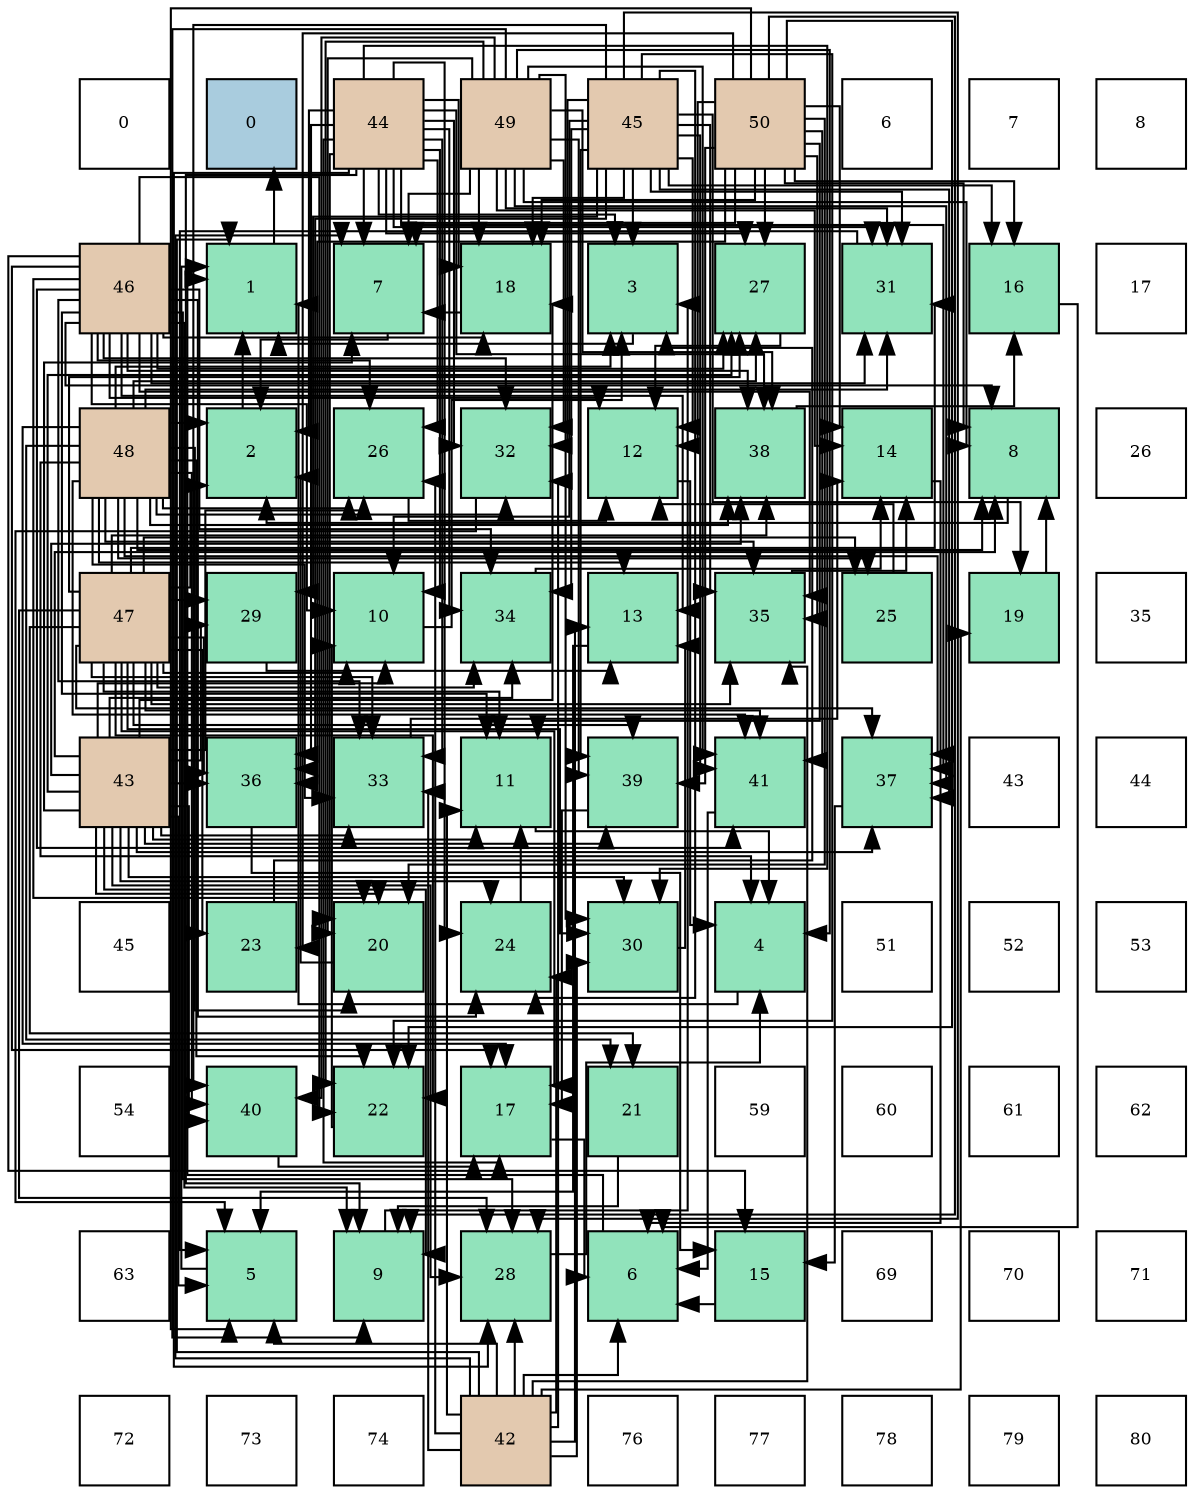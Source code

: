 digraph layout{
 rankdir=TB;
 splines=ortho;
 node [style=filled shape=square fixedsize=true width=0.6];
0[label="0", fontsize=8, fillcolor="#ffffff"];
1[label="0", fontsize=8, fillcolor="#a9ccde"];
2[label="44", fontsize=8, fillcolor="#e3c9af"];
3[label="49", fontsize=8, fillcolor="#e3c9af"];
4[label="45", fontsize=8, fillcolor="#e3c9af"];
5[label="50", fontsize=8, fillcolor="#e3c9af"];
6[label="6", fontsize=8, fillcolor="#ffffff"];
7[label="7", fontsize=8, fillcolor="#ffffff"];
8[label="8", fontsize=8, fillcolor="#ffffff"];
9[label="46", fontsize=8, fillcolor="#e3c9af"];
10[label="1", fontsize=8, fillcolor="#91e3bb"];
11[label="7", fontsize=8, fillcolor="#91e3bb"];
12[label="18", fontsize=8, fillcolor="#91e3bb"];
13[label="3", fontsize=8, fillcolor="#91e3bb"];
14[label="27", fontsize=8, fillcolor="#91e3bb"];
15[label="31", fontsize=8, fillcolor="#91e3bb"];
16[label="16", fontsize=8, fillcolor="#91e3bb"];
17[label="17", fontsize=8, fillcolor="#ffffff"];
18[label="48", fontsize=8, fillcolor="#e3c9af"];
19[label="2", fontsize=8, fillcolor="#91e3bb"];
20[label="26", fontsize=8, fillcolor="#91e3bb"];
21[label="32", fontsize=8, fillcolor="#91e3bb"];
22[label="12", fontsize=8, fillcolor="#91e3bb"];
23[label="38", fontsize=8, fillcolor="#91e3bb"];
24[label="14", fontsize=8, fillcolor="#91e3bb"];
25[label="8", fontsize=8, fillcolor="#91e3bb"];
26[label="26", fontsize=8, fillcolor="#ffffff"];
27[label="47", fontsize=8, fillcolor="#e3c9af"];
28[label="29", fontsize=8, fillcolor="#91e3bb"];
29[label="10", fontsize=8, fillcolor="#91e3bb"];
30[label="34", fontsize=8, fillcolor="#91e3bb"];
31[label="13", fontsize=8, fillcolor="#91e3bb"];
32[label="35", fontsize=8, fillcolor="#91e3bb"];
33[label="25", fontsize=8, fillcolor="#91e3bb"];
34[label="19", fontsize=8, fillcolor="#91e3bb"];
35[label="35", fontsize=8, fillcolor="#ffffff"];
36[label="43", fontsize=8, fillcolor="#e3c9af"];
37[label="36", fontsize=8, fillcolor="#91e3bb"];
38[label="33", fontsize=8, fillcolor="#91e3bb"];
39[label="11", fontsize=8, fillcolor="#91e3bb"];
40[label="39", fontsize=8, fillcolor="#91e3bb"];
41[label="41", fontsize=8, fillcolor="#91e3bb"];
42[label="37", fontsize=8, fillcolor="#91e3bb"];
43[label="43", fontsize=8, fillcolor="#ffffff"];
44[label="44", fontsize=8, fillcolor="#ffffff"];
45[label="45", fontsize=8, fillcolor="#ffffff"];
46[label="23", fontsize=8, fillcolor="#91e3bb"];
47[label="20", fontsize=8, fillcolor="#91e3bb"];
48[label="24", fontsize=8, fillcolor="#91e3bb"];
49[label="30", fontsize=8, fillcolor="#91e3bb"];
50[label="4", fontsize=8, fillcolor="#91e3bb"];
51[label="51", fontsize=8, fillcolor="#ffffff"];
52[label="52", fontsize=8, fillcolor="#ffffff"];
53[label="53", fontsize=8, fillcolor="#ffffff"];
54[label="54", fontsize=8, fillcolor="#ffffff"];
55[label="40", fontsize=8, fillcolor="#91e3bb"];
56[label="22", fontsize=8, fillcolor="#91e3bb"];
57[label="17", fontsize=8, fillcolor="#91e3bb"];
58[label="21", fontsize=8, fillcolor="#91e3bb"];
59[label="59", fontsize=8, fillcolor="#ffffff"];
60[label="60", fontsize=8, fillcolor="#ffffff"];
61[label="61", fontsize=8, fillcolor="#ffffff"];
62[label="62", fontsize=8, fillcolor="#ffffff"];
63[label="63", fontsize=8, fillcolor="#ffffff"];
64[label="5", fontsize=8, fillcolor="#91e3bb"];
65[label="9", fontsize=8, fillcolor="#91e3bb"];
66[label="28", fontsize=8, fillcolor="#91e3bb"];
67[label="6", fontsize=8, fillcolor="#91e3bb"];
68[label="15", fontsize=8, fillcolor="#91e3bb"];
69[label="69", fontsize=8, fillcolor="#ffffff"];
70[label="70", fontsize=8, fillcolor="#ffffff"];
71[label="71", fontsize=8, fillcolor="#ffffff"];
72[label="72", fontsize=8, fillcolor="#ffffff"];
73[label="73", fontsize=8, fillcolor="#ffffff"];
74[label="74", fontsize=8, fillcolor="#ffffff"];
75[label="42", fontsize=8, fillcolor="#e3c9af"];
76[label="76", fontsize=8, fillcolor="#ffffff"];
77[label="77", fontsize=8, fillcolor="#ffffff"];
78[label="78", fontsize=8, fillcolor="#ffffff"];
79[label="79", fontsize=8, fillcolor="#ffffff"];
80[label="80", fontsize=8, fillcolor="#ffffff"];
edge [constraint=false, style=vis];10 -> 1;
19 -> 10;
13 -> 10;
50 -> 10;
64 -> 10;
67 -> 10;
11 -> 19;
25 -> 19;
65 -> 13;
29 -> 13;
39 -> 50;
22 -> 50;
31 -> 64;
24 -> 67;
68 -> 67;
16 -> 67;
57 -> 67;
12 -> 11;
34 -> 25;
47 -> 19;
58 -> 65;
56 -> 29;
46 -> 13;
48 -> 39;
33 -> 22;
20 -> 22;
14 -> 22;
66 -> 50;
28 -> 31;
49 -> 31;
15 -> 64;
21 -> 64;
38 -> 24;
30 -> 24;
32 -> 24;
37 -> 68;
42 -> 68;
23 -> 16;
40 -> 57;
55 -> 57;
41 -> 67;
75 -> 10;
75 -> 64;
75 -> 67;
75 -> 11;
75 -> 39;
75 -> 31;
75 -> 34;
75 -> 48;
75 -> 20;
75 -> 66;
75 -> 49;
75 -> 21;
75 -> 38;
75 -> 32;
36 -> 64;
36 -> 11;
36 -> 25;
36 -> 65;
36 -> 29;
36 -> 39;
36 -> 12;
36 -> 47;
36 -> 48;
36 -> 20;
36 -> 14;
36 -> 66;
36 -> 28;
36 -> 49;
36 -> 38;
36 -> 30;
36 -> 37;
36 -> 42;
36 -> 23;
36 -> 40;
36 -> 55;
2 -> 19;
2 -> 13;
2 -> 11;
2 -> 65;
2 -> 29;
2 -> 57;
2 -> 12;
2 -> 47;
2 -> 48;
2 -> 20;
2 -> 14;
2 -> 66;
2 -> 49;
2 -> 15;
2 -> 21;
2 -> 38;
2 -> 30;
2 -> 37;
2 -> 42;
2 -> 23;
4 -> 13;
4 -> 29;
4 -> 22;
4 -> 16;
4 -> 12;
4 -> 34;
4 -> 56;
4 -> 48;
4 -> 66;
4 -> 28;
4 -> 15;
4 -> 21;
4 -> 30;
4 -> 32;
4 -> 37;
4 -> 42;
4 -> 40;
4 -> 55;
4 -> 41;
9 -> 25;
9 -> 65;
9 -> 29;
9 -> 39;
9 -> 22;
9 -> 31;
9 -> 68;
9 -> 57;
9 -> 12;
9 -> 47;
9 -> 56;
9 -> 48;
9 -> 20;
9 -> 14;
9 -> 66;
9 -> 15;
9 -> 21;
9 -> 38;
9 -> 30;
9 -> 32;
9 -> 23;
9 -> 41;
27 -> 19;
27 -> 29;
27 -> 39;
27 -> 57;
27 -> 58;
27 -> 56;
27 -> 46;
27 -> 33;
27 -> 14;
27 -> 66;
27 -> 28;
27 -> 49;
27 -> 15;
27 -> 38;
27 -> 30;
27 -> 32;
27 -> 37;
27 -> 42;
27 -> 23;
27 -> 40;
27 -> 41;
18 -> 19;
18 -> 13;
18 -> 50;
18 -> 25;
18 -> 31;
18 -> 57;
18 -> 47;
18 -> 58;
18 -> 56;
18 -> 33;
18 -> 20;
18 -> 14;
18 -> 15;
18 -> 21;
18 -> 38;
18 -> 32;
18 -> 42;
18 -> 23;
18 -> 55;
18 -> 41;
3 -> 50;
3 -> 11;
3 -> 25;
3 -> 65;
3 -> 24;
3 -> 12;
3 -> 47;
3 -> 56;
3 -> 49;
3 -> 15;
3 -> 21;
3 -> 42;
3 -> 23;
3 -> 40;
3 -> 55;
3 -> 41;
5 -> 64;
5 -> 11;
5 -> 25;
5 -> 65;
5 -> 39;
5 -> 22;
5 -> 24;
5 -> 16;
5 -> 12;
5 -> 47;
5 -> 56;
5 -> 46;
5 -> 14;
5 -> 32;
5 -> 37;
5 -> 40;
5 -> 41;
edge [constraint=true, style=invis];
0 -> 9 -> 18 -> 27 -> 36 -> 45 -> 54 -> 63 -> 72;
1 -> 10 -> 19 -> 28 -> 37 -> 46 -> 55 -> 64 -> 73;
2 -> 11 -> 20 -> 29 -> 38 -> 47 -> 56 -> 65 -> 74;
3 -> 12 -> 21 -> 30 -> 39 -> 48 -> 57 -> 66 -> 75;
4 -> 13 -> 22 -> 31 -> 40 -> 49 -> 58 -> 67 -> 76;
5 -> 14 -> 23 -> 32 -> 41 -> 50 -> 59 -> 68 -> 77;
6 -> 15 -> 24 -> 33 -> 42 -> 51 -> 60 -> 69 -> 78;
7 -> 16 -> 25 -> 34 -> 43 -> 52 -> 61 -> 70 -> 79;
8 -> 17 -> 26 -> 35 -> 44 -> 53 -> 62 -> 71 -> 80;
rank = same {0 -> 1 -> 2 -> 3 -> 4 -> 5 -> 6 -> 7 -> 8};
rank = same {9 -> 10 -> 11 -> 12 -> 13 -> 14 -> 15 -> 16 -> 17};
rank = same {18 -> 19 -> 20 -> 21 -> 22 -> 23 -> 24 -> 25 -> 26};
rank = same {27 -> 28 -> 29 -> 30 -> 31 -> 32 -> 33 -> 34 -> 35};
rank = same {36 -> 37 -> 38 -> 39 -> 40 -> 41 -> 42 -> 43 -> 44};
rank = same {45 -> 46 -> 47 -> 48 -> 49 -> 50 -> 51 -> 52 -> 53};
rank = same {54 -> 55 -> 56 -> 57 -> 58 -> 59 -> 60 -> 61 -> 62};
rank = same {63 -> 64 -> 65 -> 66 -> 67 -> 68 -> 69 -> 70 -> 71};
rank = same {72 -> 73 -> 74 -> 75 -> 76 -> 77 -> 78 -> 79 -> 80};
}